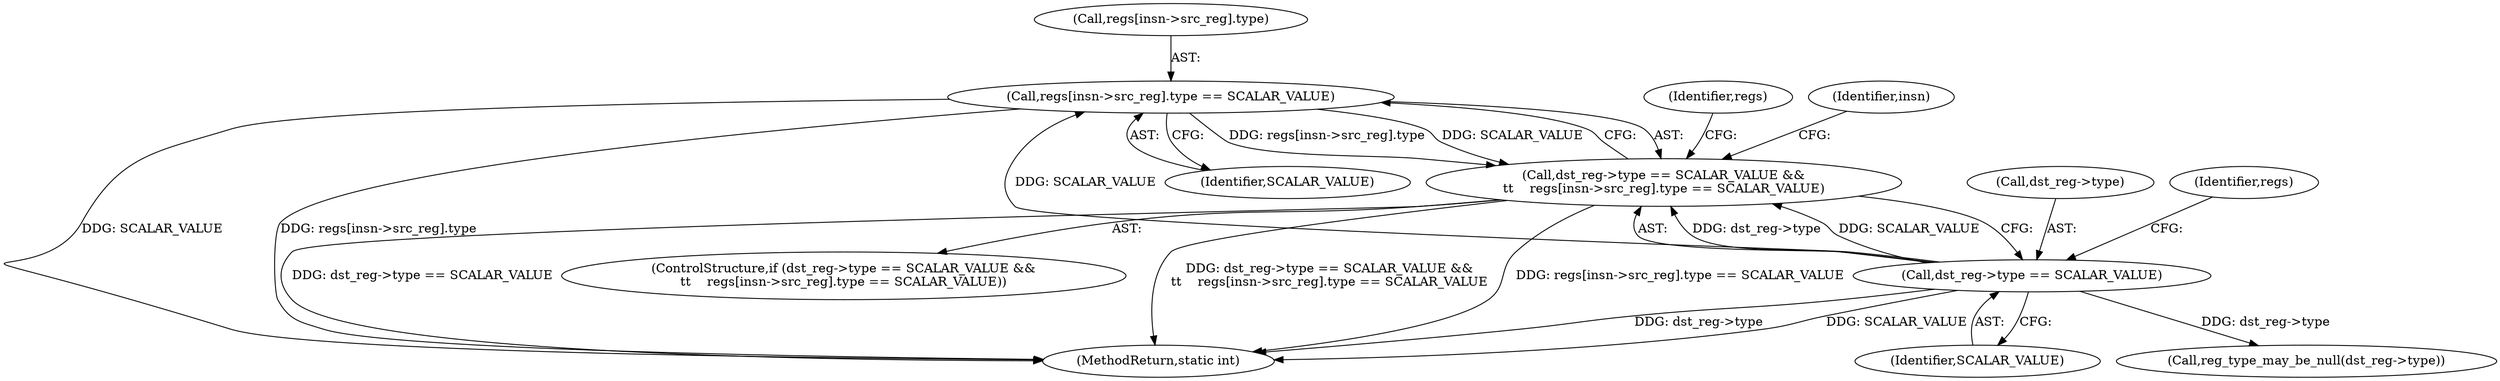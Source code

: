 digraph "0_linux_979d63d50c0c0f7bc537bf821e056cc9fe5abd38_0@array" {
"1000322" [label="(Call,regs[insn->src_reg].type == SCALAR_VALUE)"];
"1000317" [label="(Call,dst_reg->type == SCALAR_VALUE)"];
"1000316" [label="(Call,dst_reg->type == SCALAR_VALUE &&\n\t\t    regs[insn->src_reg].type == SCALAR_VALUE)"];
"1000444" [label="(Identifier,insn)"];
"1000315" [label="(ControlStructure,if (dst_reg->type == SCALAR_VALUE &&\n\t\t    regs[insn->src_reg].type == SCALAR_VALUE))"];
"1000317" [label="(Call,dst_reg->type == SCALAR_VALUE)"];
"1000330" [label="(Identifier,SCALAR_VALUE)"];
"1000325" [label="(Identifier,regs)"];
"1000336" [label="(Identifier,regs)"];
"1000316" [label="(Call,dst_reg->type == SCALAR_VALUE &&\n\t\t    regs[insn->src_reg].type == SCALAR_VALUE)"];
"1000529" [label="(MethodReturn,static int)"];
"1000321" [label="(Identifier,SCALAR_VALUE)"];
"1000318" [label="(Call,dst_reg->type)"];
"1000461" [label="(Call,reg_type_may_be_null(dst_reg->type))"];
"1000322" [label="(Call,regs[insn->src_reg].type == SCALAR_VALUE)"];
"1000323" [label="(Call,regs[insn->src_reg].type)"];
"1000322" -> "1000316"  [label="AST: "];
"1000322" -> "1000330"  [label="CFG: "];
"1000323" -> "1000322"  [label="AST: "];
"1000330" -> "1000322"  [label="AST: "];
"1000316" -> "1000322"  [label="CFG: "];
"1000322" -> "1000529"  [label="DDG: SCALAR_VALUE"];
"1000322" -> "1000529"  [label="DDG: regs[insn->src_reg].type"];
"1000322" -> "1000316"  [label="DDG: regs[insn->src_reg].type"];
"1000322" -> "1000316"  [label="DDG: SCALAR_VALUE"];
"1000317" -> "1000322"  [label="DDG: SCALAR_VALUE"];
"1000317" -> "1000316"  [label="AST: "];
"1000317" -> "1000321"  [label="CFG: "];
"1000318" -> "1000317"  [label="AST: "];
"1000321" -> "1000317"  [label="AST: "];
"1000325" -> "1000317"  [label="CFG: "];
"1000316" -> "1000317"  [label="CFG: "];
"1000317" -> "1000529"  [label="DDG: dst_reg->type"];
"1000317" -> "1000529"  [label="DDG: SCALAR_VALUE"];
"1000317" -> "1000316"  [label="DDG: dst_reg->type"];
"1000317" -> "1000316"  [label="DDG: SCALAR_VALUE"];
"1000317" -> "1000461"  [label="DDG: dst_reg->type"];
"1000316" -> "1000315"  [label="AST: "];
"1000336" -> "1000316"  [label="CFG: "];
"1000444" -> "1000316"  [label="CFG: "];
"1000316" -> "1000529"  [label="DDG: dst_reg->type == SCALAR_VALUE &&\n\t\t    regs[insn->src_reg].type == SCALAR_VALUE"];
"1000316" -> "1000529"  [label="DDG: regs[insn->src_reg].type == SCALAR_VALUE"];
"1000316" -> "1000529"  [label="DDG: dst_reg->type == SCALAR_VALUE"];
}
